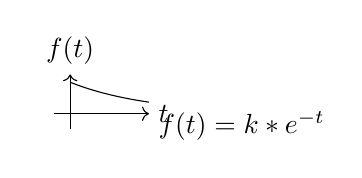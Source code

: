 \makeatletter
\pgfmathdeclarefunction{square}{1}{%
\begingroup
 \pgfmathparse{#1*#1}
 \pgfmath@smuggleone\pgfmathresult%
\endgroup}   
\begin{tikzpicture}
    \draw[very thin,color=gray] ;
    \draw[->] (-.2,0) -- (1,0) node[right] {$t$};
    \draw[->] (0,-0.2) -- (0,0.5) node[above] {$f(t)$};
    \draw[domain=0:1] plot (\x,{0.4*exp(-\x)}) node[below right] {$f(t) =k* e^{-t}$};
\end{tikzpicture}